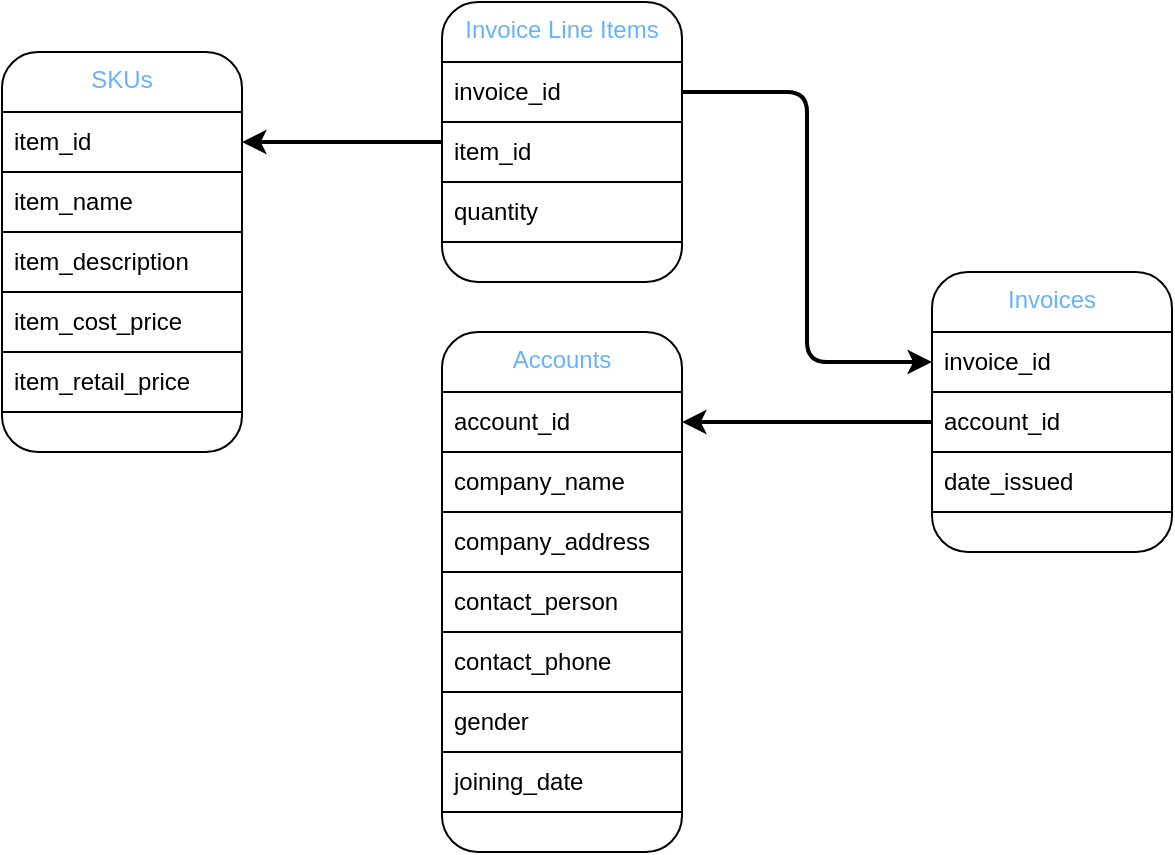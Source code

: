 <mxfile>
    <diagram id="Y-Xju1OvVLZZOTUNDlW-" name="Page-1">
        <mxGraphModel dx="616" dy="841" grid="1" gridSize="10" guides="1" tooltips="1" connect="1" arrows="1" fold="1" page="1" pageScale="1" pageWidth="850" pageHeight="1100" background="#FFFFFF" math="0" shadow="0">
            <root>
                <mxCell id="0"/>
                <mxCell id="1" parent="0"/>
                <mxCell id="3" value="Accounts" style="rounded=1;whiteSpace=wrap;html=1;align=center;verticalAlign=top;fontColor=#66B2FF;" parent="1" vertex="1">
                    <mxGeometry x="330" y="365" width="120" height="260" as="geometry"/>
                </mxCell>
                <mxCell id="4" value="Invoices" style="rounded=1;whiteSpace=wrap;html=1;align=center;verticalAlign=top;fontColor=#66B2FF;" parent="1" vertex="1">
                    <mxGeometry x="575" y="335" width="120" height="140" as="geometry"/>
                </mxCell>
                <mxCell id="31" style="edgeStyle=orthogonalEdgeStyle;html=1;entryX=1;entryY=0.5;entryDx=0;entryDy=0;fontColor=#66B2FF;strokeWidth=2;" parent="1" source="5" target="22" edge="1">
                    <mxGeometry relative="1" as="geometry"/>
                </mxCell>
                <mxCell id="5" value="Invoice Line Items" style="rounded=1;whiteSpace=wrap;html=1;align=center;verticalAlign=top;fontColor=#66B2FF;" parent="1" vertex="1">
                    <mxGeometry x="330" y="200" width="120" height="140" as="geometry"/>
                </mxCell>
                <mxCell id="6" value="SKUs" style="rounded=1;whiteSpace=wrap;html=1;align=center;verticalAlign=top;fontColor=#66B2FF;" parent="1" vertex="1">
                    <mxGeometry x="110" y="225" width="120" height="200" as="geometry"/>
                </mxCell>
                <mxCell id="7" value="account_id" style="rounded=0;whiteSpace=wrap;html=1;align=left;spacingLeft=4;" parent="1" vertex="1">
                    <mxGeometry x="330" y="395" width="120" height="30" as="geometry"/>
                </mxCell>
                <mxCell id="8" value="company_name" style="rounded=0;whiteSpace=wrap;html=1;align=left;spacingLeft=4;" parent="1" vertex="1">
                    <mxGeometry x="330" y="425" width="120" height="30" as="geometry"/>
                </mxCell>
                <mxCell id="9" value="company_address" style="rounded=0;whiteSpace=wrap;html=1;align=left;spacingLeft=4;" parent="1" vertex="1">
                    <mxGeometry x="330" y="455" width="120" height="30" as="geometry"/>
                </mxCell>
                <mxCell id="10" value="contact_person" style="rounded=0;whiteSpace=wrap;html=1;align=left;spacingLeft=4;" parent="1" vertex="1">
                    <mxGeometry x="330" y="485" width="120" height="30" as="geometry"/>
                </mxCell>
                <mxCell id="11" value="contact_phone" style="rounded=0;whiteSpace=wrap;html=1;align=left;spacingLeft=4;" parent="1" vertex="1">
                    <mxGeometry x="330" y="515" width="120" height="30" as="geometry"/>
                </mxCell>
                <mxCell id="12" value="gender" style="rounded=0;whiteSpace=wrap;html=1;align=left;spacingLeft=4;" parent="1" vertex="1">
                    <mxGeometry x="330" y="545" width="120" height="30" as="geometry"/>
                </mxCell>
                <mxCell id="13" value="joining_date" style="rounded=0;whiteSpace=wrap;html=1;align=left;spacingLeft=4;" parent="1" vertex="1">
                    <mxGeometry x="330" y="575" width="120" height="30" as="geometry"/>
                </mxCell>
                <mxCell id="30" style="edgeStyle=orthogonalEdgeStyle;html=1;entryX=0;entryY=0.5;entryDx=0;entryDy=0;fontColor=#66B2FF;strokeWidth=2;" parent="1" source="16" target="19" edge="1">
                    <mxGeometry relative="1" as="geometry"/>
                </mxCell>
                <mxCell id="16" value="invoice_id" style="rounded=0;whiteSpace=wrap;html=1;align=left;spacingLeft=4;" parent="1" vertex="1">
                    <mxGeometry x="330" y="230" width="120" height="30" as="geometry"/>
                </mxCell>
                <mxCell id="17" value="item_id" style="rounded=0;whiteSpace=wrap;html=1;align=left;spacingLeft=4;" parent="1" vertex="1">
                    <mxGeometry x="330" y="260" width="120" height="30" as="geometry"/>
                </mxCell>
                <mxCell id="18" value="quantity" style="rounded=0;whiteSpace=wrap;html=1;align=left;spacingLeft=4;" parent="1" vertex="1">
                    <mxGeometry x="330" y="290" width="120" height="30" as="geometry"/>
                </mxCell>
                <mxCell id="19" value="invoice_id" style="rounded=0;whiteSpace=wrap;html=1;align=left;spacingLeft=4;" parent="1" vertex="1">
                    <mxGeometry x="575" y="365" width="120" height="30" as="geometry"/>
                </mxCell>
                <mxCell id="28" style="edgeStyle=orthogonalEdgeStyle;html=1;entryX=1;entryY=0.5;entryDx=0;entryDy=0;fontColor=#66B2FF;strokeWidth=2;" parent="1" source="20" target="7" edge="1">
                    <mxGeometry relative="1" as="geometry"/>
                </mxCell>
                <mxCell id="20" value="account_id" style="rounded=0;whiteSpace=wrap;html=1;align=left;spacingLeft=4;" parent="1" vertex="1">
                    <mxGeometry x="575" y="395" width="120" height="30" as="geometry"/>
                </mxCell>
                <mxCell id="21" value="date_issued" style="rounded=0;whiteSpace=wrap;html=1;align=left;spacingLeft=4;" parent="1" vertex="1">
                    <mxGeometry x="575" y="425" width="120" height="30" as="geometry"/>
                </mxCell>
                <mxCell id="22" value="item_id" style="rounded=0;whiteSpace=wrap;html=1;align=left;spacingLeft=4;" parent="1" vertex="1">
                    <mxGeometry x="110" y="255" width="120" height="30" as="geometry"/>
                </mxCell>
                <mxCell id="23" value="item_name" style="rounded=0;whiteSpace=wrap;html=1;align=left;spacingLeft=4;" parent="1" vertex="1">
                    <mxGeometry x="110" y="285" width="120" height="30" as="geometry"/>
                </mxCell>
                <mxCell id="24" value="item_description" style="rounded=0;whiteSpace=wrap;html=1;align=left;spacingLeft=4;" parent="1" vertex="1">
                    <mxGeometry x="110" y="315" width="120" height="30" as="geometry"/>
                </mxCell>
                <mxCell id="25" value="item_cost_price" style="rounded=0;whiteSpace=wrap;html=1;align=left;spacingLeft=4;" parent="1" vertex="1">
                    <mxGeometry x="110" y="345" width="120" height="30" as="geometry"/>
                </mxCell>
                <mxCell id="26" value="item_retail_price" style="rounded=0;whiteSpace=wrap;html=1;align=left;spacingLeft=4;" parent="1" vertex="1">
                    <mxGeometry x="110" y="375" width="120" height="30" as="geometry"/>
                </mxCell>
            </root>
        </mxGraphModel>
    </diagram>
</mxfile>